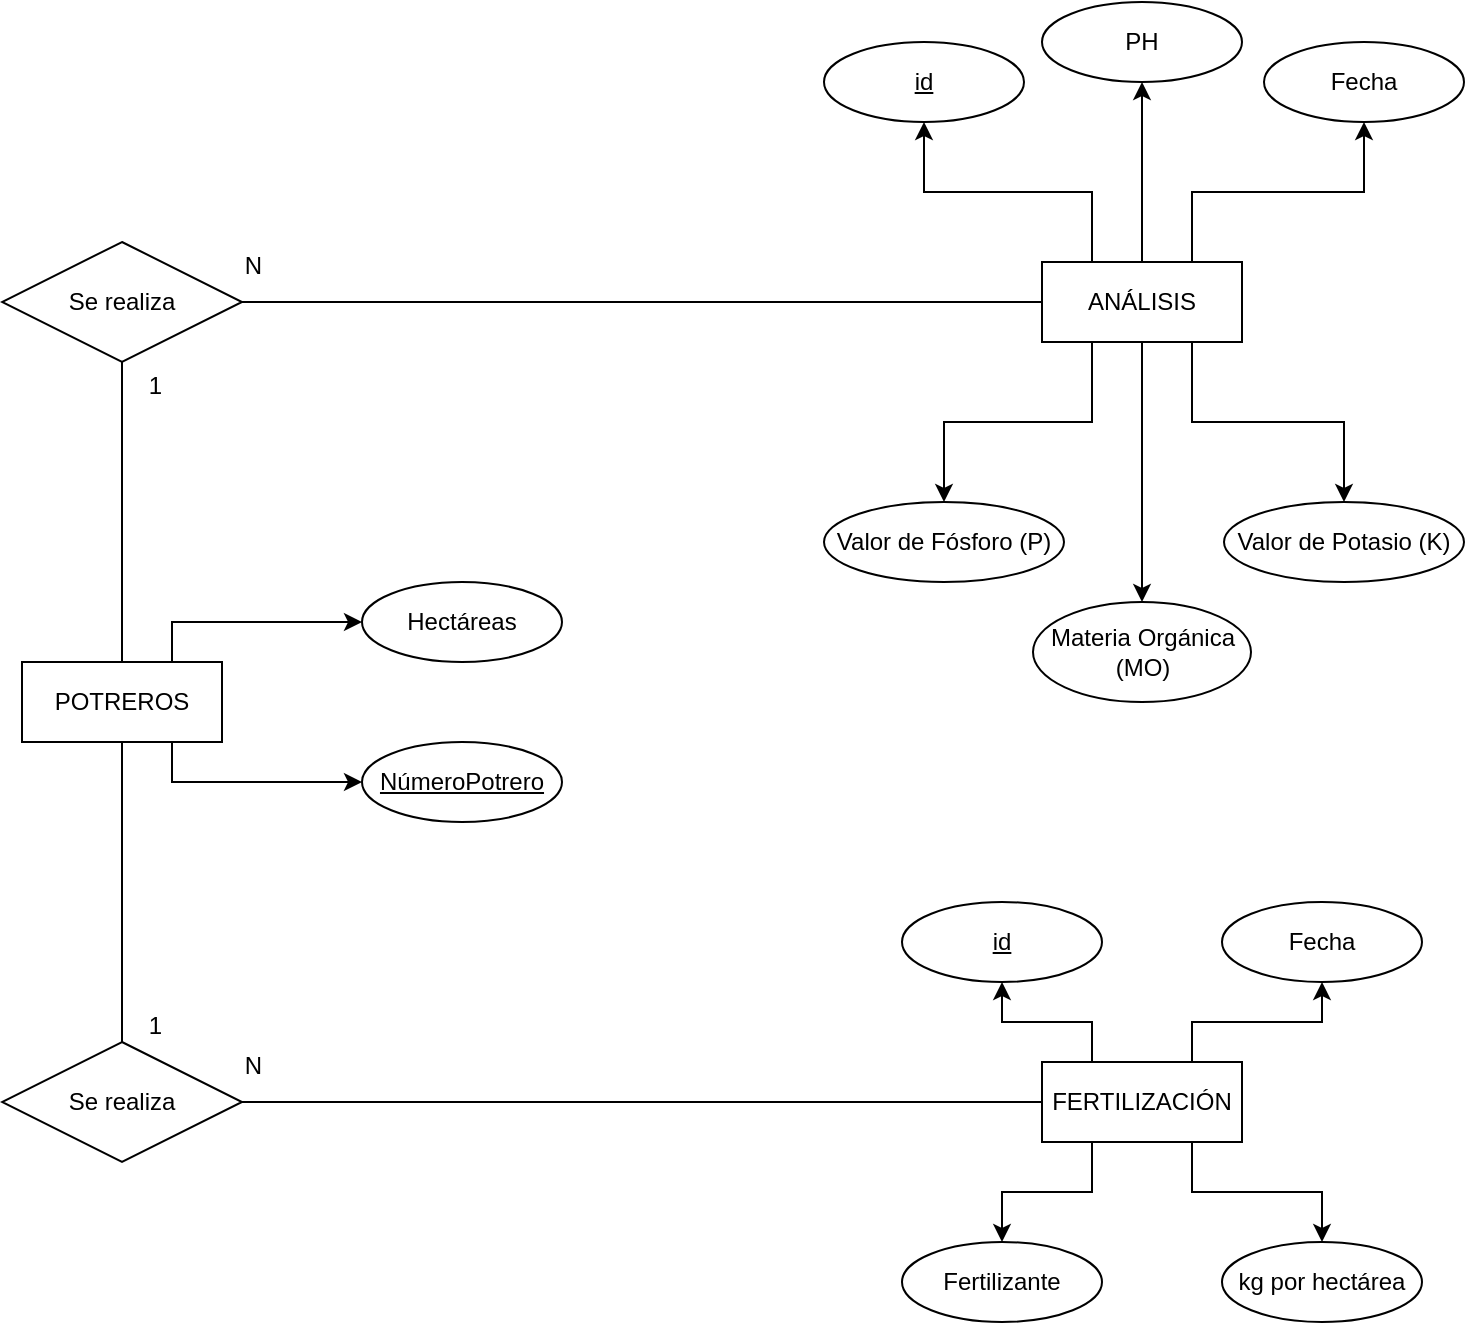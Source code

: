 <mxfile version="20.8.23" type="device" pages="2"><diagram name="MER" id="pUbdGoJpPEB8dRdLmwit"><mxGraphModel dx="1290" dy="591" grid="1" gridSize="10" guides="1" tooltips="1" connect="1" arrows="1" fold="1" page="1" pageScale="1" pageWidth="827" pageHeight="1169" math="0" shadow="0"><root><mxCell id="0"/><mxCell id="1" parent="0"/><mxCell id="jBy2e8NrIX15oCPCFGqf-19" style="edgeStyle=orthogonalEdgeStyle;rounded=0;orthogonalLoop=1;jettySize=auto;html=1;exitX=0.75;exitY=1;exitDx=0;exitDy=0;entryX=0;entryY=0.5;entryDx=0;entryDy=0;" edge="1" parent="1" source="jBy2e8NrIX15oCPCFGqf-1" target="jBy2e8NrIX15oCPCFGqf-16"><mxGeometry relative="1" as="geometry"/></mxCell><mxCell id="jBy2e8NrIX15oCPCFGqf-20" style="edgeStyle=orthogonalEdgeStyle;rounded=0;orthogonalLoop=1;jettySize=auto;html=1;exitX=0.75;exitY=0;exitDx=0;exitDy=0;entryX=0;entryY=0.5;entryDx=0;entryDy=0;" edge="1" parent="1" source="jBy2e8NrIX15oCPCFGqf-1" target="jBy2e8NrIX15oCPCFGqf-18"><mxGeometry relative="1" as="geometry"/></mxCell><mxCell id="jBy2e8NrIX15oCPCFGqf-1" value="POTREROS" style="whiteSpace=wrap;html=1;align=center;" vertex="1" parent="1"><mxGeometry x="69" y="360" width="100" height="40" as="geometry"/></mxCell><mxCell id="jBy2e8NrIX15oCPCFGqf-26" style="edgeStyle=orthogonalEdgeStyle;rounded=0;orthogonalLoop=1;jettySize=auto;html=1;exitX=0.25;exitY=0;exitDx=0;exitDy=0;entryX=0.5;entryY=1;entryDx=0;entryDy=0;" edge="1" parent="1" source="jBy2e8NrIX15oCPCFGqf-2" target="jBy2e8NrIX15oCPCFGqf-21"><mxGeometry relative="1" as="geometry"/></mxCell><mxCell id="jBy2e8NrIX15oCPCFGqf-27" style="edgeStyle=orthogonalEdgeStyle;rounded=0;orthogonalLoop=1;jettySize=auto;html=1;exitX=0.75;exitY=0;exitDx=0;exitDy=0;entryX=0.5;entryY=1;entryDx=0;entryDy=0;" edge="1" parent="1" source="jBy2e8NrIX15oCPCFGqf-2" target="jBy2e8NrIX15oCPCFGqf-22"><mxGeometry relative="1" as="geometry"/></mxCell><mxCell id="jBy2e8NrIX15oCPCFGqf-28" style="edgeStyle=orthogonalEdgeStyle;rounded=0;orthogonalLoop=1;jettySize=auto;html=1;exitX=0.75;exitY=1;exitDx=0;exitDy=0;entryX=0.5;entryY=0;entryDx=0;entryDy=0;" edge="1" parent="1" source="jBy2e8NrIX15oCPCFGqf-2" target="jBy2e8NrIX15oCPCFGqf-25"><mxGeometry relative="1" as="geometry"/></mxCell><mxCell id="jBy2e8NrIX15oCPCFGqf-29" style="edgeStyle=orthogonalEdgeStyle;rounded=0;orthogonalLoop=1;jettySize=auto;html=1;exitX=0.25;exitY=1;exitDx=0;exitDy=0;entryX=0.5;entryY=0;entryDx=0;entryDy=0;" edge="1" parent="1" source="jBy2e8NrIX15oCPCFGqf-2" target="jBy2e8NrIX15oCPCFGqf-23"><mxGeometry relative="1" as="geometry"/></mxCell><mxCell id="6BnSHjYmcY4O_m1ssjxp-2" style="edgeStyle=orthogonalEdgeStyle;rounded=0;orthogonalLoop=1;jettySize=auto;html=1;exitX=0.5;exitY=0;exitDx=0;exitDy=0;entryX=0.5;entryY=1;entryDx=0;entryDy=0;" edge="1" parent="1" source="jBy2e8NrIX15oCPCFGqf-2" target="6BnSHjYmcY4O_m1ssjxp-1"><mxGeometry relative="1" as="geometry"/></mxCell><mxCell id="6BnSHjYmcY4O_m1ssjxp-4" style="edgeStyle=orthogonalEdgeStyle;rounded=0;orthogonalLoop=1;jettySize=auto;html=1;exitX=0.5;exitY=1;exitDx=0;exitDy=0;entryX=0.5;entryY=0;entryDx=0;entryDy=0;" edge="1" parent="1" source="jBy2e8NrIX15oCPCFGqf-2" target="6BnSHjYmcY4O_m1ssjxp-3"><mxGeometry relative="1" as="geometry"/></mxCell><mxCell id="jBy2e8NrIX15oCPCFGqf-2" value="ANÁLISIS" style="whiteSpace=wrap;html=1;align=center;" vertex="1" parent="1"><mxGeometry x="579" y="160" width="100" height="40" as="geometry"/></mxCell><mxCell id="jBy2e8NrIX15oCPCFGqf-35" style="edgeStyle=orthogonalEdgeStyle;rounded=0;orthogonalLoop=1;jettySize=auto;html=1;exitX=0.25;exitY=0;exitDx=0;exitDy=0;entryX=0.5;entryY=1;entryDx=0;entryDy=0;" edge="1" parent="1" source="jBy2e8NrIX15oCPCFGqf-3" target="jBy2e8NrIX15oCPCFGqf-31"><mxGeometry relative="1" as="geometry"/></mxCell><mxCell id="jBy2e8NrIX15oCPCFGqf-36" style="edgeStyle=orthogonalEdgeStyle;rounded=0;orthogonalLoop=1;jettySize=auto;html=1;exitX=0.75;exitY=0;exitDx=0;exitDy=0;entryX=0.5;entryY=1;entryDx=0;entryDy=0;" edge="1" parent="1" source="jBy2e8NrIX15oCPCFGqf-3" target="jBy2e8NrIX15oCPCFGqf-32"><mxGeometry relative="1" as="geometry"/></mxCell><mxCell id="jBy2e8NrIX15oCPCFGqf-37" style="edgeStyle=orthogonalEdgeStyle;rounded=0;orthogonalLoop=1;jettySize=auto;html=1;exitX=0.75;exitY=1;exitDx=0;exitDy=0;entryX=0.5;entryY=0;entryDx=0;entryDy=0;" edge="1" parent="1" source="jBy2e8NrIX15oCPCFGqf-3" target="jBy2e8NrIX15oCPCFGqf-34"><mxGeometry relative="1" as="geometry"/></mxCell><mxCell id="jBy2e8NrIX15oCPCFGqf-38" style="edgeStyle=orthogonalEdgeStyle;rounded=0;orthogonalLoop=1;jettySize=auto;html=1;exitX=0.25;exitY=1;exitDx=0;exitDy=0;entryX=0.5;entryY=0;entryDx=0;entryDy=0;" edge="1" parent="1" source="jBy2e8NrIX15oCPCFGqf-3" target="jBy2e8NrIX15oCPCFGqf-33"><mxGeometry relative="1" as="geometry"/></mxCell><mxCell id="jBy2e8NrIX15oCPCFGqf-3" value="FERTILIZACIÓN" style="whiteSpace=wrap;html=1;align=center;" vertex="1" parent="1"><mxGeometry x="579" y="560" width="100" height="40" as="geometry"/></mxCell><mxCell id="jBy2e8NrIX15oCPCFGqf-6" value="Se realiza" style="shape=rhombus;perimeter=rhombusPerimeter;whiteSpace=wrap;html=1;align=center;" vertex="1" parent="1"><mxGeometry x="59" y="150" width="120" height="60" as="geometry"/></mxCell><mxCell id="jBy2e8NrIX15oCPCFGqf-7" value="Se realiza" style="shape=rhombus;perimeter=rhombusPerimeter;whiteSpace=wrap;html=1;align=center;" vertex="1" parent="1"><mxGeometry x="59" y="550" width="120" height="60" as="geometry"/></mxCell><mxCell id="jBy2e8NrIX15oCPCFGqf-8" value="" style="endArrow=none;html=1;rounded=0;exitX=0.5;exitY=0;exitDx=0;exitDy=0;entryX=0.5;entryY=1;entryDx=0;entryDy=0;" edge="1" parent="1" source="jBy2e8NrIX15oCPCFGqf-1" target="jBy2e8NrIX15oCPCFGqf-6"><mxGeometry relative="1" as="geometry"><mxPoint x="169" y="290" as="sourcePoint"/><mxPoint x="329" y="290" as="targetPoint"/></mxGeometry></mxCell><mxCell id="jBy2e8NrIX15oCPCFGqf-9" value="1" style="resizable=0;html=1;align=right;verticalAlign=bottom;" connectable="0" vertex="1" parent="jBy2e8NrIX15oCPCFGqf-8"><mxGeometry x="1" relative="1" as="geometry"><mxPoint x="20" y="20" as="offset"/></mxGeometry></mxCell><mxCell id="jBy2e8NrIX15oCPCFGqf-10" value="" style="endArrow=none;html=1;rounded=0;entryX=1;entryY=0.5;entryDx=0;entryDy=0;exitX=0;exitY=0.5;exitDx=0;exitDy=0;" edge="1" parent="1" source="jBy2e8NrIX15oCPCFGqf-2" target="jBy2e8NrIX15oCPCFGqf-6"><mxGeometry relative="1" as="geometry"><mxPoint x="299" y="210" as="sourcePoint"/><mxPoint x="459" y="210" as="targetPoint"/></mxGeometry></mxCell><mxCell id="jBy2e8NrIX15oCPCFGqf-11" value="N" style="resizable=0;html=1;align=right;verticalAlign=bottom;" connectable="0" vertex="1" parent="jBy2e8NrIX15oCPCFGqf-10"><mxGeometry x="1" relative="1" as="geometry"><mxPoint x="10" y="-10" as="offset"/></mxGeometry></mxCell><mxCell id="jBy2e8NrIX15oCPCFGqf-12" value="" style="endArrow=none;html=1;rounded=0;exitX=0.5;exitY=1;exitDx=0;exitDy=0;entryX=0.5;entryY=0;entryDx=0;entryDy=0;" edge="1" parent="1" source="jBy2e8NrIX15oCPCFGqf-1" target="jBy2e8NrIX15oCPCFGqf-7"><mxGeometry relative="1" as="geometry"><mxPoint x="309" y="580" as="sourcePoint"/><mxPoint x="309" y="430" as="targetPoint"/></mxGeometry></mxCell><mxCell id="jBy2e8NrIX15oCPCFGqf-13" value="1" style="resizable=0;html=1;align=right;verticalAlign=bottom;" connectable="0" vertex="1" parent="jBy2e8NrIX15oCPCFGqf-12"><mxGeometry x="1" relative="1" as="geometry"><mxPoint x="20" as="offset"/></mxGeometry></mxCell><mxCell id="jBy2e8NrIX15oCPCFGqf-14" value="" style="endArrow=none;html=1;rounded=0;entryX=1;entryY=0.5;entryDx=0;entryDy=0;exitX=0;exitY=0.5;exitDx=0;exitDy=0;" edge="1" parent="1" source="jBy2e8NrIX15oCPCFGqf-3" target="jBy2e8NrIX15oCPCFGqf-7"><mxGeometry relative="1" as="geometry"><mxPoint x="599" y="590" as="sourcePoint"/><mxPoint x="199" y="590" as="targetPoint"/></mxGeometry></mxCell><mxCell id="jBy2e8NrIX15oCPCFGqf-15" value="N" style="resizable=0;html=1;align=right;verticalAlign=bottom;" connectable="0" vertex="1" parent="jBy2e8NrIX15oCPCFGqf-14"><mxGeometry x="1" relative="1" as="geometry"><mxPoint x="10" y="-10" as="offset"/></mxGeometry></mxCell><mxCell id="jBy2e8NrIX15oCPCFGqf-16" value="NúmeroPotrero" style="ellipse;whiteSpace=wrap;html=1;align=center;fontStyle=4;" vertex="1" parent="1"><mxGeometry x="239" y="400" width="100" height="40" as="geometry"/></mxCell><mxCell id="jBy2e8NrIX15oCPCFGqf-18" value="Hectáreas" style="ellipse;whiteSpace=wrap;html=1;align=center;" vertex="1" parent="1"><mxGeometry x="239" y="320" width="100" height="40" as="geometry"/></mxCell><mxCell id="jBy2e8NrIX15oCPCFGqf-21" value="id" style="ellipse;whiteSpace=wrap;html=1;align=center;fontStyle=4;" vertex="1" parent="1"><mxGeometry x="470" y="50" width="100" height="40" as="geometry"/></mxCell><mxCell id="jBy2e8NrIX15oCPCFGqf-22" value="Fecha" style="ellipse;whiteSpace=wrap;html=1;align=center;" vertex="1" parent="1"><mxGeometry x="690" y="50" width="100" height="40" as="geometry"/></mxCell><mxCell id="jBy2e8NrIX15oCPCFGqf-23" value="Valor de Fósforo (P)" style="ellipse;whiteSpace=wrap;html=1;align=center;" vertex="1" parent="1"><mxGeometry x="470" y="280" width="120" height="40" as="geometry"/></mxCell><mxCell id="jBy2e8NrIX15oCPCFGqf-25" value="Valor de Potasio (K)" style="ellipse;whiteSpace=wrap;html=1;align=center;" vertex="1" parent="1"><mxGeometry x="670" y="280" width="120" height="40" as="geometry"/></mxCell><mxCell id="jBy2e8NrIX15oCPCFGqf-31" value="id" style="ellipse;whiteSpace=wrap;html=1;align=center;fontStyle=4;" vertex="1" parent="1"><mxGeometry x="509" y="480" width="100" height="40" as="geometry"/></mxCell><mxCell id="jBy2e8NrIX15oCPCFGqf-32" value="Fecha" style="ellipse;whiteSpace=wrap;html=1;align=center;" vertex="1" parent="1"><mxGeometry x="669" y="480" width="100" height="40" as="geometry"/></mxCell><mxCell id="jBy2e8NrIX15oCPCFGqf-33" value="Fertilizante" style="ellipse;whiteSpace=wrap;html=1;align=center;" vertex="1" parent="1"><mxGeometry x="509" y="650" width="100" height="40" as="geometry"/></mxCell><mxCell id="jBy2e8NrIX15oCPCFGqf-34" value="kg por hectárea" style="ellipse;whiteSpace=wrap;html=1;align=center;" vertex="1" parent="1"><mxGeometry x="669" y="650" width="100" height="40" as="geometry"/></mxCell><mxCell id="6BnSHjYmcY4O_m1ssjxp-1" value="PH" style="ellipse;whiteSpace=wrap;html=1;align=center;" vertex="1" parent="1"><mxGeometry x="579" y="30" width="100" height="40" as="geometry"/></mxCell><mxCell id="6BnSHjYmcY4O_m1ssjxp-3" value="Materia Orgánica (MO)" style="ellipse;whiteSpace=wrap;html=1;align=center;" vertex="1" parent="1"><mxGeometry x="574.5" y="330" width="109" height="50" as="geometry"/></mxCell></root></mxGraphModel></diagram><diagram id="W9TnuV4qxDuUYAKU1Z99" name="MR"><mxGraphModel dx="1290" dy="591" grid="1" gridSize="10" guides="1" tooltips="1" connect="1" arrows="1" fold="1" page="1" pageScale="1" pageWidth="827" pageHeight="1169" math="0" shadow="0"><root><mxCell id="0"/><mxCell id="1" parent="0"/><mxCell id="dACLCykP-2gxCNo3R417-1" value="POTREROS" style="shape=table;startSize=30;container=1;collapsible=1;childLayout=tableLayout;fixedRows=1;rowLines=0;fontStyle=1;align=center;resizeLast=1;" vertex="1" parent="1"><mxGeometry x="134" y="430" width="180" height="90" as="geometry"/></mxCell><mxCell id="dACLCykP-2gxCNo3R417-2" value="" style="shape=tableRow;horizontal=0;startSize=0;swimlaneHead=0;swimlaneBody=0;fillColor=none;collapsible=0;dropTarget=0;points=[[0,0.5],[1,0.5]];portConstraint=eastwest;top=0;left=0;right=0;bottom=1;" vertex="1" parent="dACLCykP-2gxCNo3R417-1"><mxGeometry y="30" width="180" height="30" as="geometry"/></mxCell><mxCell id="dACLCykP-2gxCNo3R417-3" value="PK" style="shape=partialRectangle;connectable=0;fillColor=none;top=0;left=0;bottom=0;right=0;fontStyle=1;overflow=hidden;" vertex="1" parent="dACLCykP-2gxCNo3R417-2"><mxGeometry width="30" height="30" as="geometry"><mxRectangle width="30" height="30" as="alternateBounds"/></mxGeometry></mxCell><mxCell id="dACLCykP-2gxCNo3R417-4" value="NúmeroPotrero" style="shape=partialRectangle;connectable=0;fillColor=none;top=0;left=0;bottom=0;right=0;align=left;spacingLeft=6;fontStyle=5;overflow=hidden;" vertex="1" parent="dACLCykP-2gxCNo3R417-2"><mxGeometry x="30" width="150" height="30" as="geometry"><mxRectangle width="150" height="30" as="alternateBounds"/></mxGeometry></mxCell><mxCell id="dACLCykP-2gxCNo3R417-5" value="" style="shape=tableRow;horizontal=0;startSize=0;swimlaneHead=0;swimlaneBody=0;fillColor=none;collapsible=0;dropTarget=0;points=[[0,0.5],[1,0.5]];portConstraint=eastwest;top=0;left=0;right=0;bottom=0;" vertex="1" parent="dACLCykP-2gxCNo3R417-1"><mxGeometry y="60" width="180" height="30" as="geometry"/></mxCell><mxCell id="dACLCykP-2gxCNo3R417-6" value="" style="shape=partialRectangle;connectable=0;fillColor=none;top=0;left=0;bottom=0;right=0;editable=1;overflow=hidden;" vertex="1" parent="dACLCykP-2gxCNo3R417-5"><mxGeometry width="30" height="30" as="geometry"><mxRectangle width="30" height="30" as="alternateBounds"/></mxGeometry></mxCell><mxCell id="dACLCykP-2gxCNo3R417-7" value="Hectáreas" style="shape=partialRectangle;connectable=0;fillColor=none;top=0;left=0;bottom=0;right=0;align=left;spacingLeft=6;overflow=hidden;" vertex="1" parent="dACLCykP-2gxCNo3R417-5"><mxGeometry x="30" width="150" height="30" as="geometry"><mxRectangle width="150" height="30" as="alternateBounds"/></mxGeometry></mxCell><mxCell id="dACLCykP-2gxCNo3R417-14" value="ANÁLISIS" style="shape=table;startSize=30;container=1;collapsible=1;childLayout=tableLayout;fixedRows=1;rowLines=0;fontStyle=1;align=center;resizeLast=1;" vertex="1" parent="1"><mxGeometry x="514" y="80" width="180" height="240" as="geometry"/></mxCell><mxCell id="dACLCykP-2gxCNo3R417-15" value="" style="shape=tableRow;horizontal=0;startSize=0;swimlaneHead=0;swimlaneBody=0;fillColor=none;collapsible=0;dropTarget=0;points=[[0,0.5],[1,0.5]];portConstraint=eastwest;top=0;left=0;right=0;bottom=1;" vertex="1" parent="dACLCykP-2gxCNo3R417-14"><mxGeometry y="30" width="180" height="30" as="geometry"/></mxCell><mxCell id="dACLCykP-2gxCNo3R417-16" value="PK" style="shape=partialRectangle;connectable=0;fillColor=none;top=0;left=0;bottom=0;right=0;fontStyle=1;overflow=hidden;" vertex="1" parent="dACLCykP-2gxCNo3R417-15"><mxGeometry width="30" height="30" as="geometry"><mxRectangle width="30" height="30" as="alternateBounds"/></mxGeometry></mxCell><mxCell id="dACLCykP-2gxCNo3R417-17" value="id" style="shape=partialRectangle;connectable=0;fillColor=none;top=0;left=0;bottom=0;right=0;align=left;spacingLeft=6;fontStyle=5;overflow=hidden;" vertex="1" parent="dACLCykP-2gxCNo3R417-15"><mxGeometry x="30" width="150" height="30" as="geometry"><mxRectangle width="150" height="30" as="alternateBounds"/></mxGeometry></mxCell><mxCell id="dACLCykP-2gxCNo3R417-18" value="" style="shape=tableRow;horizontal=0;startSize=0;swimlaneHead=0;swimlaneBody=0;fillColor=none;collapsible=0;dropTarget=0;points=[[0,0.5],[1,0.5]];portConstraint=eastwest;top=0;left=0;right=0;bottom=0;" vertex="1" parent="dACLCykP-2gxCNo3R417-14"><mxGeometry y="60" width="180" height="30" as="geometry"/></mxCell><mxCell id="dACLCykP-2gxCNo3R417-19" value="" style="shape=partialRectangle;connectable=0;fillColor=none;top=0;left=0;bottom=0;right=0;editable=1;overflow=hidden;" vertex="1" parent="dACLCykP-2gxCNo3R417-18"><mxGeometry width="30" height="30" as="geometry"><mxRectangle width="30" height="30" as="alternateBounds"/></mxGeometry></mxCell><mxCell id="dACLCykP-2gxCNo3R417-20" value="Fecha" style="shape=partialRectangle;connectable=0;fillColor=none;top=0;left=0;bottom=0;right=0;align=left;spacingLeft=6;overflow=hidden;" vertex="1" parent="dACLCykP-2gxCNo3R417-18"><mxGeometry x="30" width="150" height="30" as="geometry"><mxRectangle width="150" height="30" as="alternateBounds"/></mxGeometry></mxCell><mxCell id="dACLCykP-2gxCNo3R417-21" value="" style="shape=tableRow;horizontal=0;startSize=0;swimlaneHead=0;swimlaneBody=0;fillColor=none;collapsible=0;dropTarget=0;points=[[0,0.5],[1,0.5]];portConstraint=eastwest;top=0;left=0;right=0;bottom=0;" vertex="1" parent="dACLCykP-2gxCNo3R417-14"><mxGeometry y="90" width="180" height="30" as="geometry"/></mxCell><mxCell id="dACLCykP-2gxCNo3R417-22" value="" style="shape=partialRectangle;connectable=0;fillColor=none;top=0;left=0;bottom=0;right=0;editable=1;overflow=hidden;" vertex="1" parent="dACLCykP-2gxCNo3R417-21"><mxGeometry width="30" height="30" as="geometry"><mxRectangle width="30" height="30" as="alternateBounds"/></mxGeometry></mxCell><mxCell id="dACLCykP-2gxCNo3R417-23" value="Valor de Fósforo (P)" style="shape=partialRectangle;connectable=0;fillColor=none;top=0;left=0;bottom=0;right=0;align=left;spacingLeft=6;overflow=hidden;" vertex="1" parent="dACLCykP-2gxCNo3R417-21"><mxGeometry x="30" width="150" height="30" as="geometry"><mxRectangle width="150" height="30" as="alternateBounds"/></mxGeometry></mxCell><mxCell id="dACLCykP-2gxCNo3R417-24" value="" style="shape=tableRow;horizontal=0;startSize=0;swimlaneHead=0;swimlaneBody=0;fillColor=none;collapsible=0;dropTarget=0;points=[[0,0.5],[1,0.5]];portConstraint=eastwest;top=0;left=0;right=0;bottom=0;" vertex="1" parent="dACLCykP-2gxCNo3R417-14"><mxGeometry y="120" width="180" height="30" as="geometry"/></mxCell><mxCell id="dACLCykP-2gxCNo3R417-25" value="" style="shape=partialRectangle;connectable=0;fillColor=none;top=0;left=0;bottom=0;right=0;editable=1;overflow=hidden;" vertex="1" parent="dACLCykP-2gxCNo3R417-24"><mxGeometry width="30" height="30" as="geometry"><mxRectangle width="30" height="30" as="alternateBounds"/></mxGeometry></mxCell><mxCell id="dACLCykP-2gxCNo3R417-26" value="Valor de Potasio (P)" style="shape=partialRectangle;connectable=0;fillColor=none;top=0;left=0;bottom=0;right=0;align=left;spacingLeft=6;overflow=hidden;" vertex="1" parent="dACLCykP-2gxCNo3R417-24"><mxGeometry x="30" width="150" height="30" as="geometry"><mxRectangle width="150" height="30" as="alternateBounds"/></mxGeometry></mxCell><mxCell id="5gG4HDn_5w_zyf1_HT50-1" value="" style="shape=tableRow;horizontal=0;startSize=0;swimlaneHead=0;swimlaneBody=0;fillColor=none;collapsible=0;dropTarget=0;points=[[0,0.5],[1,0.5]];portConstraint=eastwest;top=0;left=0;right=0;bottom=0;" vertex="1" parent="dACLCykP-2gxCNo3R417-14"><mxGeometry y="150" width="180" height="30" as="geometry"/></mxCell><mxCell id="5gG4HDn_5w_zyf1_HT50-2" value="" style="shape=partialRectangle;connectable=0;fillColor=none;top=0;left=0;bottom=0;right=0;editable=1;overflow=hidden;" vertex="1" parent="5gG4HDn_5w_zyf1_HT50-1"><mxGeometry width="30" height="30" as="geometry"><mxRectangle width="30" height="30" as="alternateBounds"/></mxGeometry></mxCell><mxCell id="5gG4HDn_5w_zyf1_HT50-3" value="PH" style="shape=partialRectangle;connectable=0;fillColor=none;top=0;left=0;bottom=0;right=0;align=left;spacingLeft=6;overflow=hidden;" vertex="1" parent="5gG4HDn_5w_zyf1_HT50-1"><mxGeometry x="30" width="150" height="30" as="geometry"><mxRectangle width="150" height="30" as="alternateBounds"/></mxGeometry></mxCell><mxCell id="5gG4HDn_5w_zyf1_HT50-8" value="" style="shape=tableRow;horizontal=0;startSize=0;swimlaneHead=0;swimlaneBody=0;fillColor=none;collapsible=0;dropTarget=0;points=[[0,0.5],[1,0.5]];portConstraint=eastwest;top=0;left=0;right=0;bottom=0;" vertex="1" parent="dACLCykP-2gxCNo3R417-14"><mxGeometry y="180" width="180" height="30" as="geometry"/></mxCell><mxCell id="5gG4HDn_5w_zyf1_HT50-9" value="" style="shape=partialRectangle;connectable=0;fillColor=none;top=0;left=0;bottom=0;right=0;editable=1;overflow=hidden;" vertex="1" parent="5gG4HDn_5w_zyf1_HT50-8"><mxGeometry width="30" height="30" as="geometry"><mxRectangle width="30" height="30" as="alternateBounds"/></mxGeometry></mxCell><mxCell id="5gG4HDn_5w_zyf1_HT50-10" value="Materia Orgánica (MO)" style="shape=partialRectangle;connectable=0;fillColor=none;top=0;left=0;bottom=0;right=0;align=left;spacingLeft=6;overflow=hidden;" vertex="1" parent="5gG4HDn_5w_zyf1_HT50-8"><mxGeometry x="30" width="150" height="30" as="geometry"><mxRectangle width="150" height="30" as="alternateBounds"/></mxGeometry></mxCell><mxCell id="gg9nsSOqbE0n_LR9GbTT-5" value="" style="shape=tableRow;horizontal=0;startSize=0;swimlaneHead=0;swimlaneBody=0;fillColor=none;collapsible=0;dropTarget=0;points=[[0,0.5],[1,0.5]];portConstraint=eastwest;top=0;left=0;right=0;bottom=0;" vertex="1" parent="dACLCykP-2gxCNo3R417-14"><mxGeometry y="210" width="180" height="30" as="geometry"/></mxCell><mxCell id="gg9nsSOqbE0n_LR9GbTT-6" value="FK" style="shape=partialRectangle;connectable=0;fillColor=none;top=0;left=0;bottom=0;right=0;editable=1;overflow=hidden;" vertex="1" parent="gg9nsSOqbE0n_LR9GbTT-5"><mxGeometry width="30" height="30" as="geometry"><mxRectangle width="30" height="30" as="alternateBounds"/></mxGeometry></mxCell><mxCell id="gg9nsSOqbE0n_LR9GbTT-7" value="Potrero" style="shape=partialRectangle;connectable=0;fillColor=none;top=0;left=0;bottom=0;right=0;align=left;spacingLeft=6;overflow=hidden;" vertex="1" parent="gg9nsSOqbE0n_LR9GbTT-5"><mxGeometry x="30" width="150" height="30" as="geometry"><mxRectangle width="150" height="30" as="alternateBounds"/></mxGeometry></mxCell><mxCell id="dACLCykP-2gxCNo3R417-27" value="FERTILIZACIÓN" style="shape=table;startSize=30;container=1;collapsible=1;childLayout=tableLayout;fixedRows=1;rowLines=0;fontStyle=1;align=center;resizeLast=1;" vertex="1" parent="1"><mxGeometry x="514" y="480" width="180" height="180" as="geometry"/></mxCell><mxCell id="dACLCykP-2gxCNo3R417-28" value="" style="shape=tableRow;horizontal=0;startSize=0;swimlaneHead=0;swimlaneBody=0;fillColor=none;collapsible=0;dropTarget=0;points=[[0,0.5],[1,0.5]];portConstraint=eastwest;top=0;left=0;right=0;bottom=1;" vertex="1" parent="dACLCykP-2gxCNo3R417-27"><mxGeometry y="30" width="180" height="30" as="geometry"/></mxCell><mxCell id="dACLCykP-2gxCNo3R417-29" value="PK" style="shape=partialRectangle;connectable=0;fillColor=none;top=0;left=0;bottom=0;right=0;fontStyle=1;overflow=hidden;" vertex="1" parent="dACLCykP-2gxCNo3R417-28"><mxGeometry width="30" height="30" as="geometry"><mxRectangle width="30" height="30" as="alternateBounds"/></mxGeometry></mxCell><mxCell id="dACLCykP-2gxCNo3R417-30" value="id" style="shape=partialRectangle;connectable=0;fillColor=none;top=0;left=0;bottom=0;right=0;align=left;spacingLeft=6;fontStyle=5;overflow=hidden;" vertex="1" parent="dACLCykP-2gxCNo3R417-28"><mxGeometry x="30" width="150" height="30" as="geometry"><mxRectangle width="150" height="30" as="alternateBounds"/></mxGeometry></mxCell><mxCell id="dACLCykP-2gxCNo3R417-31" value="" style="shape=tableRow;horizontal=0;startSize=0;swimlaneHead=0;swimlaneBody=0;fillColor=none;collapsible=0;dropTarget=0;points=[[0,0.5],[1,0.5]];portConstraint=eastwest;top=0;left=0;right=0;bottom=0;" vertex="1" parent="dACLCykP-2gxCNo3R417-27"><mxGeometry y="60" width="180" height="30" as="geometry"/></mxCell><mxCell id="dACLCykP-2gxCNo3R417-32" value="" style="shape=partialRectangle;connectable=0;fillColor=none;top=0;left=0;bottom=0;right=0;editable=1;overflow=hidden;" vertex="1" parent="dACLCykP-2gxCNo3R417-31"><mxGeometry width="30" height="30" as="geometry"><mxRectangle width="30" height="30" as="alternateBounds"/></mxGeometry></mxCell><mxCell id="dACLCykP-2gxCNo3R417-33" value="Fecha" style="shape=partialRectangle;connectable=0;fillColor=none;top=0;left=0;bottom=0;right=0;align=left;spacingLeft=6;overflow=hidden;" vertex="1" parent="dACLCykP-2gxCNo3R417-31"><mxGeometry x="30" width="150" height="30" as="geometry"><mxRectangle width="150" height="30" as="alternateBounds"/></mxGeometry></mxCell><mxCell id="dACLCykP-2gxCNo3R417-34" value="" style="shape=tableRow;horizontal=0;startSize=0;swimlaneHead=0;swimlaneBody=0;fillColor=none;collapsible=0;dropTarget=0;points=[[0,0.5],[1,0.5]];portConstraint=eastwest;top=0;left=0;right=0;bottom=0;" vertex="1" parent="dACLCykP-2gxCNo3R417-27"><mxGeometry y="90" width="180" height="30" as="geometry"/></mxCell><mxCell id="dACLCykP-2gxCNo3R417-35" value="" style="shape=partialRectangle;connectable=0;fillColor=none;top=0;left=0;bottom=0;right=0;editable=1;overflow=hidden;" vertex="1" parent="dACLCykP-2gxCNo3R417-34"><mxGeometry width="30" height="30" as="geometry"><mxRectangle width="30" height="30" as="alternateBounds"/></mxGeometry></mxCell><mxCell id="dACLCykP-2gxCNo3R417-36" value="Fertilizante" style="shape=partialRectangle;connectable=0;fillColor=none;top=0;left=0;bottom=0;right=0;align=left;spacingLeft=6;overflow=hidden;" vertex="1" parent="dACLCykP-2gxCNo3R417-34"><mxGeometry x="30" width="150" height="30" as="geometry"><mxRectangle width="150" height="30" as="alternateBounds"/></mxGeometry></mxCell><mxCell id="dACLCykP-2gxCNo3R417-37" value="" style="shape=tableRow;horizontal=0;startSize=0;swimlaneHead=0;swimlaneBody=0;fillColor=none;collapsible=0;dropTarget=0;points=[[0,0.5],[1,0.5]];portConstraint=eastwest;top=0;left=0;right=0;bottom=0;" vertex="1" parent="dACLCykP-2gxCNo3R417-27"><mxGeometry y="120" width="180" height="30" as="geometry"/></mxCell><mxCell id="dACLCykP-2gxCNo3R417-38" value="" style="shape=partialRectangle;connectable=0;fillColor=none;top=0;left=0;bottom=0;right=0;editable=1;overflow=hidden;" vertex="1" parent="dACLCykP-2gxCNo3R417-37"><mxGeometry width="30" height="30" as="geometry"><mxRectangle width="30" height="30" as="alternateBounds"/></mxGeometry></mxCell><mxCell id="dACLCykP-2gxCNo3R417-39" value="kg por hectárea" style="shape=partialRectangle;connectable=0;fillColor=none;top=0;left=0;bottom=0;right=0;align=left;spacingLeft=6;overflow=hidden;" vertex="1" parent="dACLCykP-2gxCNo3R417-37"><mxGeometry x="30" width="150" height="30" as="geometry"><mxRectangle width="150" height="30" as="alternateBounds"/></mxGeometry></mxCell><mxCell id="gg9nsSOqbE0n_LR9GbTT-1" value="" style="shape=tableRow;horizontal=0;startSize=0;swimlaneHead=0;swimlaneBody=0;fillColor=none;collapsible=0;dropTarget=0;points=[[0,0.5],[1,0.5]];portConstraint=eastwest;top=0;left=0;right=0;bottom=0;" vertex="1" parent="dACLCykP-2gxCNo3R417-27"><mxGeometry y="150" width="180" height="30" as="geometry"/></mxCell><mxCell id="gg9nsSOqbE0n_LR9GbTT-2" value="FK" style="shape=partialRectangle;connectable=0;fillColor=none;top=0;left=0;bottom=0;right=0;editable=1;overflow=hidden;" vertex="1" parent="gg9nsSOqbE0n_LR9GbTT-1"><mxGeometry width="30" height="30" as="geometry"><mxRectangle width="30" height="30" as="alternateBounds"/></mxGeometry></mxCell><mxCell id="gg9nsSOqbE0n_LR9GbTT-3" value="Potrero" style="shape=partialRectangle;connectable=0;fillColor=none;top=0;left=0;bottom=0;right=0;align=left;spacingLeft=6;overflow=hidden;" vertex="1" parent="gg9nsSOqbE0n_LR9GbTT-1"><mxGeometry x="30" width="150" height="30" as="geometry"><mxRectangle width="150" height="30" as="alternateBounds"/></mxGeometry></mxCell><mxCell id="gg9nsSOqbE0n_LR9GbTT-4" style="edgeStyle=orthogonalEdgeStyle;rounded=0;orthogonalLoop=1;jettySize=auto;html=1;exitX=1;exitY=0.5;exitDx=0;exitDy=0;entryX=0;entryY=0.5;entryDx=0;entryDy=0;" edge="1" parent="1" source="dACLCykP-2gxCNo3R417-2" target="gg9nsSOqbE0n_LR9GbTT-1"><mxGeometry relative="1" as="geometry"/></mxCell><mxCell id="gg9nsSOqbE0n_LR9GbTT-8" style="edgeStyle=orthogonalEdgeStyle;rounded=0;orthogonalLoop=1;jettySize=auto;html=1;exitX=1;exitY=0.5;exitDx=0;exitDy=0;entryX=0;entryY=0.5;entryDx=0;entryDy=0;" edge="1" parent="1" source="dACLCykP-2gxCNo3R417-2" target="gg9nsSOqbE0n_LR9GbTT-5"><mxGeometry relative="1" as="geometry"/></mxCell></root></mxGraphModel></diagram></mxfile>